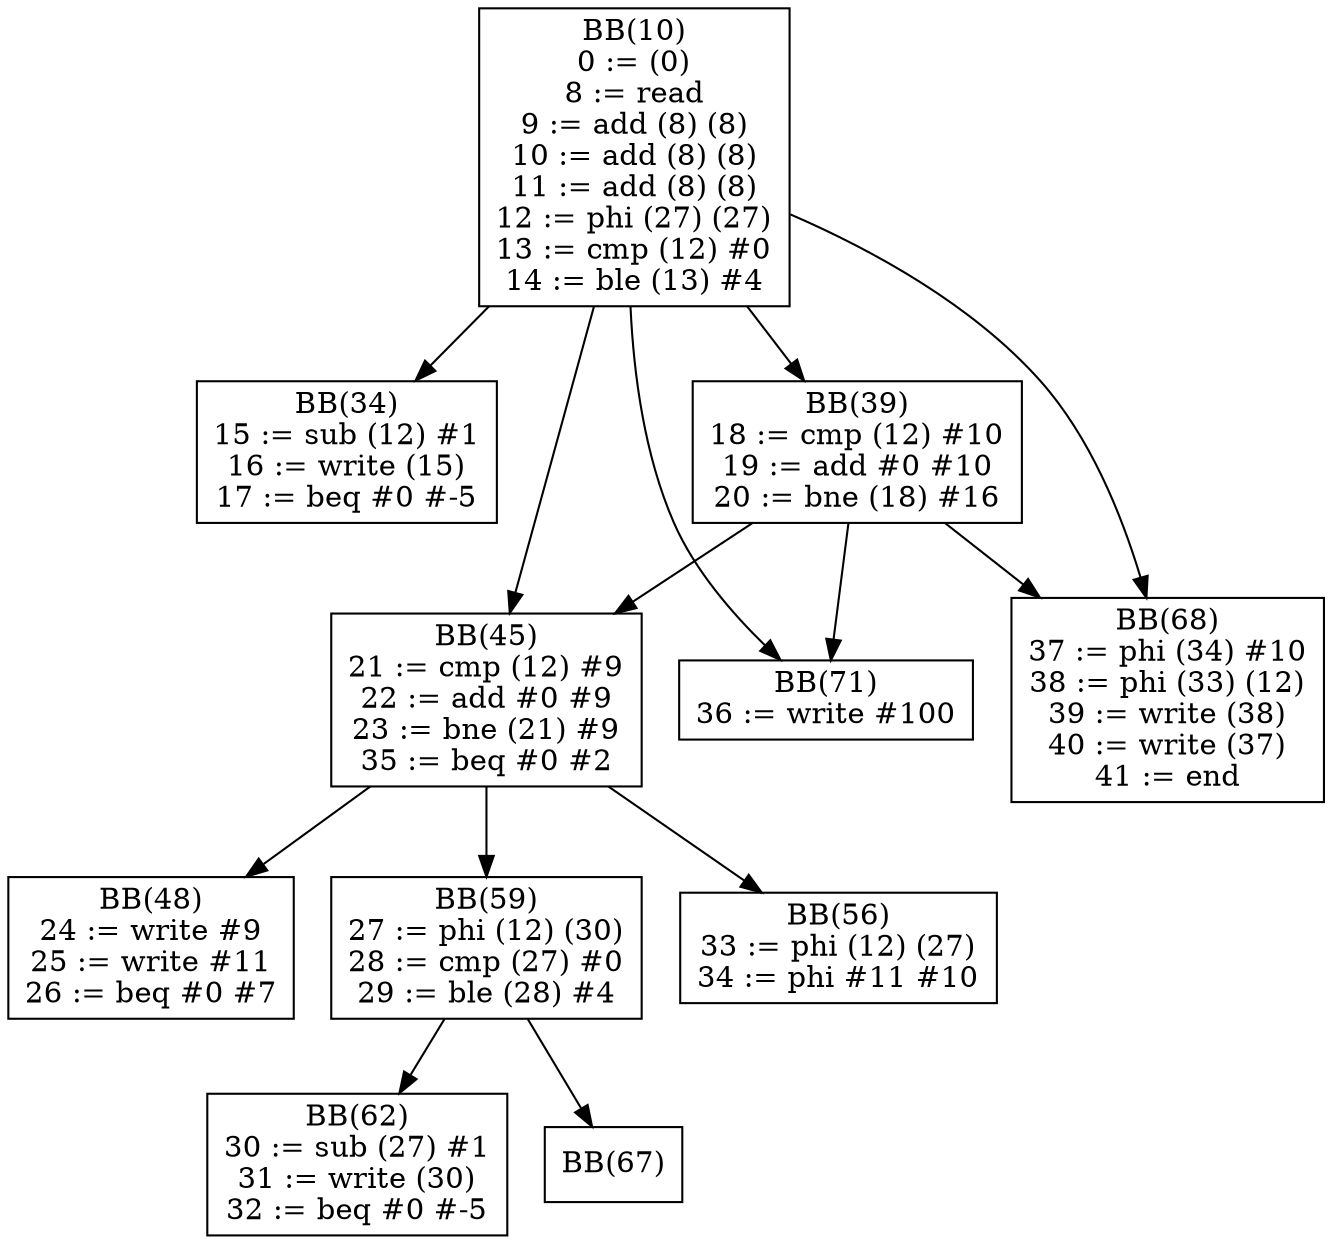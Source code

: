 digraph G {
bb10[shape = box, label = "BB(10)\n" + "0 := (0)\n" + "8 := read\n" + "9 := add (8) (8)\n" + "10 := add (8) (8)\n" + "11 := add (8) (8)\n" + "12 := phi (27) (27)\n" + "13 := cmp (12) #0\n" + "14 := ble (13) #4\n"];
bb34[shape = box, label = "BB(34)\n" + "15 := sub (12) #1\n" + "16 := write (15)\n" + "17 := beq #0 #-5\n"];
bb39[shape = box, label = "BB(39)\n" + "18 := cmp (12) #10\n" + "19 := add #0 #10\n" + "20 := bne (18) #16\n"];
bb45[shape = box, label = "BB(45)\n" + "21 := cmp (12) #9\n" + "22 := add #0 #9\n" + "23 := bne (21) #9\n" + "35 := beq #0 #2\n"];
bb71[shape = box, label = "BB(71)\n" + "36 := write #100\n"];
bb68[shape = box, label = "BB(68)\n" + "37 := phi (34) #10\n" + "38 := phi (33) (12)\n" + "39 := write (38)\n" + "40 := write (37)\n" + "41 := end\n"];
bb48[shape = box, label = "BB(48)\n" + "24 := write #9\n" + "25 := write #11\n" + "26 := beq #0 #7\n"];
bb59[shape = box, label = "BB(59)\n" + "27 := phi (12) (30)\n" + "28 := cmp (27) #0\n" + "29 := ble (28) #4\n"];
bb56[shape = box, label = "BB(56)\n" + "33 := phi (12) (27)\n" + "34 := phi #11 #10\n"];
bb62[shape = box, label = "BB(62)\n" + "30 := sub (27) #1\n" + "31 := write (30)\n" + "32 := beq #0 #-5\n"];
bb67[shape = box, label = "BB(67)\n"];
bb10 -> bb34;
bb10 -> bb39;
bb10 -> bb45;
bb10 -> bb71;
bb10 -> bb68;
bb39 -> bb45;
bb39 -> bb71;
bb39 -> bb68;
bb45 -> bb48;
bb45 -> bb59;
bb45 -> bb56;
bb59 -> bb62;
bb59 -> bb67;
}
